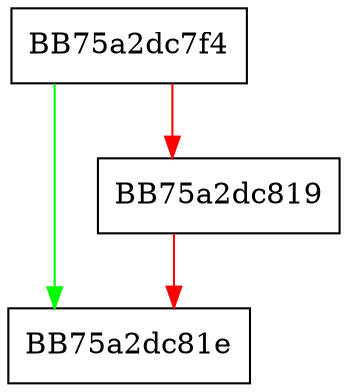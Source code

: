digraph VersionInfoBlob {
  node [shape="box"];
  graph [splines=ortho];
  BB75a2dc7f4 -> BB75a2dc81e [color="green"];
  BB75a2dc7f4 -> BB75a2dc819 [color="red"];
  BB75a2dc819 -> BB75a2dc81e [color="red"];
}